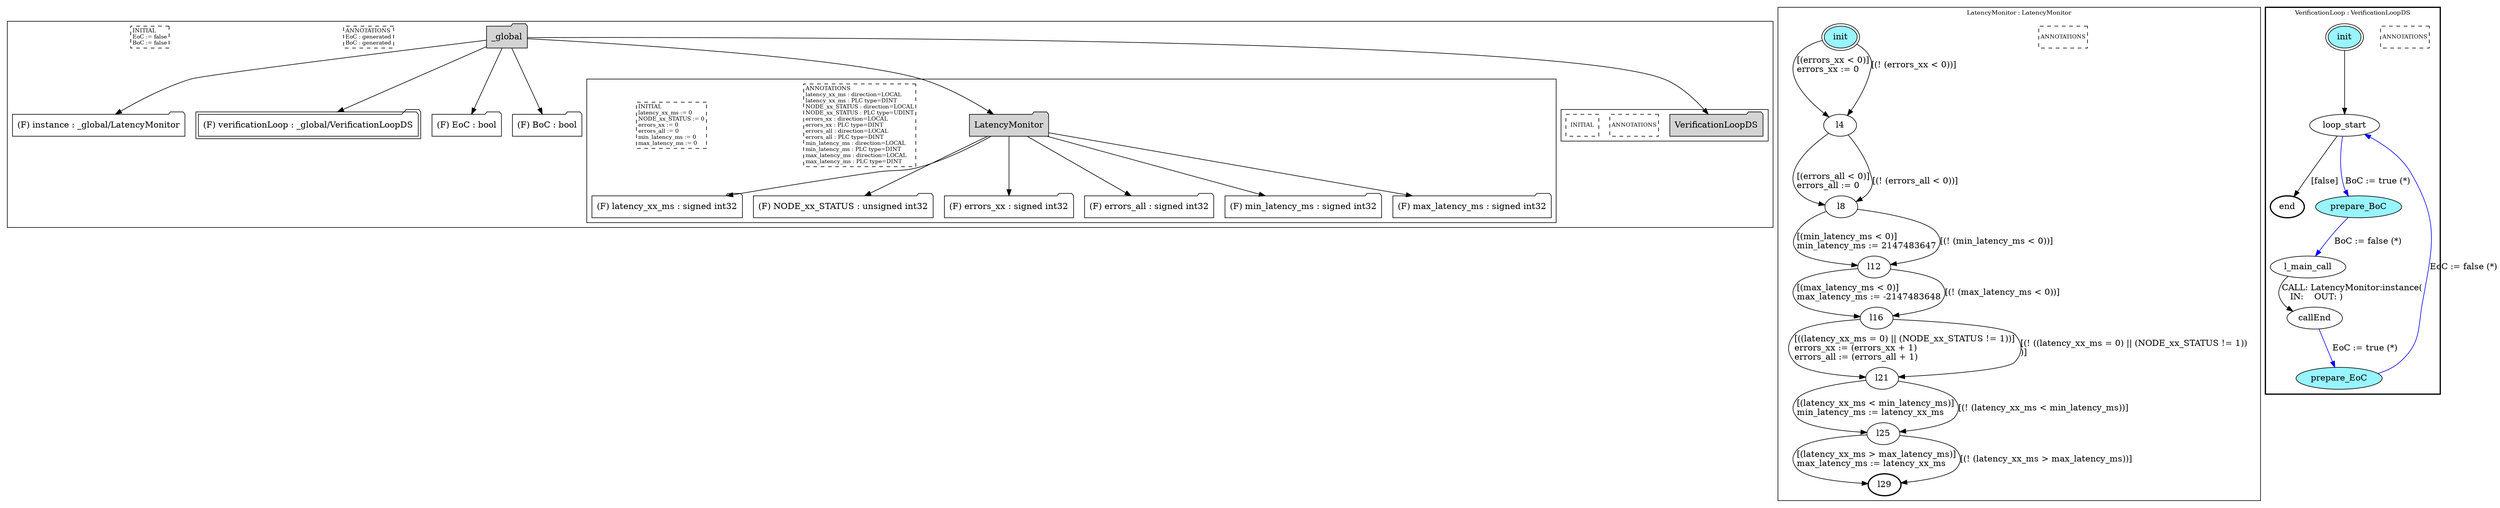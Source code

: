 digraph G {
	subgraph cluster__global1629241006 {
		node [shape="folder", style="filled"];
		//label="_global";
		_global1629241006 [label="_global"];
		_global1629241006 -> instance2116548099;
		instance2116548099 [label = "(F) instance : _global/LatencyMonitor", fillcolor="white" ];
		_global1629241006 -> verificationLoop389464548;
		verificationLoop389464548 [label = "(F) verificationLoop : _global/VerificationLoopDS", fillcolor="white" , peripheries=2];
		_global1629241006 -> EoC1871079355;
		EoC1871079355 [label = "(F) EoC : bool", fillcolor="white" ];
		_global1629241006 -> BoC848187074;
		BoC848187074 [label = "(F) BoC : bool", fillcolor="white" ];
		_global1629241006 -> LatencyMonitor333447190;
		subgraph cluster_LatencyMonitor333447190 {
			node [shape="folder", style="filled"];
			//label="LatencyMonitor";
			LatencyMonitor333447190 [label="LatencyMonitor"];
			LatencyMonitor333447190 -> latency_xx_ms1038754411;
			latency_xx_ms1038754411 [label = "(F) latency_xx_ms : signed int32", fillcolor="white" ];
			LatencyMonitor333447190 -> NODE_xx_STATUS2089942662;
			NODE_xx_STATUS2089942662 [label = "(F) NODE_xx_STATUS : unsigned int32", fillcolor="white" ];
			LatencyMonitor333447190 -> errors_xx43734323;
			errors_xx43734323 [label = "(F) errors_xx : signed int32", fillcolor="white" ];
			LatencyMonitor333447190 -> errors_all594043354;
			errors_all594043354 [label = "(F) errors_all : signed int32", fillcolor="white" ];
			LatencyMonitor333447190 -> min_latency_ms1186328673;
			min_latency_ms1186328673 [label = "(F) min_latency_ms : signed int32", fillcolor="white" ];
			LatencyMonitor333447190 -> max_latency_ms1124131392;
			max_latency_ms1124131392 [label = "(F) max_latency_ms : signed int32", fillcolor="white" ];
			
			annotations_pseudonode_LatencyMonitor333447190 [
				label="ANNOTATIONS\llatency_xx_ms : direction=LOCAL\llatency_xx_ms : PLC type=DINT\lNODE_xx_STATUS : direction=LOCAL\lNODE_xx_STATUS : PLC type=UDINT\lerrors_xx : direction=LOCAL\lerrors_xx : PLC type=DINT\lerrors_all : direction=LOCAL\lerrors_all : PLC type=DINT\lmin_latency_ms : direction=LOCAL\lmin_latency_ms : PLC type=DINT\lmax_latency_ms : direction=LOCAL\lmax_latency_ms : PLC type=DINT\l",
				fontsize=9, margin="0.04,0.04", fillcolor="white", shape="rectangle", style="dashed"];
			initamt_pseudonode_LatencyMonitor333447190 [
				label="INITIAL\llatency_xx_ms := 0\lNODE_xx_STATUS := 0\lerrors_xx := 0\lerrors_all := 0\lmin_latency_ms := 0\lmax_latency_ms := 0\l",
				fontsize=9, margin="0.04,0.04", fillcolor="lightyellow", shape="rectangle", style="dashed"];
		}
		_global1629241006 -> VerificationLoopDS1493755606;
		subgraph cluster_VerificationLoopDS1493755606 {
			node [shape="folder", style="filled"];
			//label="VerificationLoopDS";
			VerificationLoopDS1493755606 [label="VerificationLoopDS"];
			
			annotations_pseudonode_VerificationLoopDS1493755606 [
				label="ANNOTATIONS",
				fontsize=9, margin="0.04,0.04", fillcolor="white", shape="rectangle", style="dashed"];
			initamt_pseudonode_VerificationLoopDS1493755606 [
				label="INITIAL",
				fontsize=9, margin="0.04,0.04", fillcolor="lightyellow", shape="rectangle", style="dashed"];
		}
		
		annotations_pseudonode__global1629241006 [
			label="ANNOTATIONS\lEoC : generated\lBoC : generated\l",
			fontsize=9, margin="0.04,0.04", fillcolor="white", shape="rectangle", style="dashed"];
		initamt_pseudonode__global1629241006 [
			label="INITIAL\lEoC := false\lBoC := false\l",
			fontsize=9, margin="0.04,0.04", fillcolor="lightyellow", shape="rectangle", style="dashed"];
	}
	subgraph clusterLatencyMonitor {
		node [style="filled"];
		color="black";
		fontsize=10;
		ranksep=0.4;
		
		label="LatencyMonitor : LatencyMonitor";
		
		annotations_pseudonode_LatencyMonitor [
			label="ANNOTATIONS",
			fontsize=9, margin="0.04,0.04", fillcolor="white", shape="rectangle", style="dashed"];
		
		init_LatencyMonitor [label="init", color="black", fillcolor="cadetblue1", peripheries=2, shape="ellipse"];
		l4_LatencyMonitor [label="l4", color="black", fillcolor="white", shape="ellipse"];
		l8_LatencyMonitor [label="l8", color="black", fillcolor="white", shape="ellipse"];
		l12_LatencyMonitor [label="l12", color="black", fillcolor="white", shape="ellipse"];
		l16_LatencyMonitor [label="l16", color="black", fillcolor="white", shape="ellipse"];
		l21_LatencyMonitor [label="l21", color="black", fillcolor="white", shape="ellipse"];
		l25_LatencyMonitor [label="l25", color="black", fillcolor="white", shape="ellipse"];
		l29_LatencyMonitor [label="l29", color="black", fillcolor="white", style=bold, shape="ellipse"];
		init_LatencyMonitor -> l4_LatencyMonitor [color="black", label="[(errors_xx < 0)]\lerrors_xx := 0\l"];
		init_LatencyMonitor -> l4_LatencyMonitor [color="black", label="[(! (errors_xx < 0))]"];
		l4_LatencyMonitor -> l8_LatencyMonitor [color="black", label="[(errors_all < 0)]\lerrors_all := 0\l"];
		l4_LatencyMonitor -> l8_LatencyMonitor [color="black", label="[(! (errors_all < 0))]"];
		l8_LatencyMonitor -> l12_LatencyMonitor [color="black", label="[(min_latency_ms < 0)]\lmin_latency_ms := 2147483647\l"];
		l8_LatencyMonitor -> l12_LatencyMonitor [color="black", label="[(! (min_latency_ms < 0))]"];
		l12_LatencyMonitor -> l16_LatencyMonitor [color="black", label="[(max_latency_ms < 0)]\lmax_latency_ms := -2147483648\l"];
		l12_LatencyMonitor -> l16_LatencyMonitor [color="black", label="[(! (max_latency_ms < 0))]"];
		l16_LatencyMonitor -> l21_LatencyMonitor [color="black", label="[((latency_xx_ms = 0) || (NODE_xx_STATUS != 1))]\lerrors_xx := (errors_xx + 1)\lerrors_all := (errors_all + 1)\l"];
		l16_LatencyMonitor -> l21_LatencyMonitor [color="black", label="[(! ((latency_xx_ms = 0) || (NODE_xx_STATUS != 1))\l)]\l"];
		l21_LatencyMonitor -> l25_LatencyMonitor [color="black", label="[(latency_xx_ms < min_latency_ms)]\lmin_latency_ms := latency_xx_ms\l"];
		l21_LatencyMonitor -> l25_LatencyMonitor [color="black", label="[(! (latency_xx_ms < min_latency_ms))]"];
		l25_LatencyMonitor -> l29_LatencyMonitor [color="black", label="[(latency_xx_ms > max_latency_ms)]\lmax_latency_ms := latency_xx_ms\l"];
		l25_LatencyMonitor -> l29_LatencyMonitor [color="black", label="[(! (latency_xx_ms > max_latency_ms))]"];
	}
	subgraph clusterVerificationLoop {
		node [style="filled"];
		style=bold;
		color="black";
		fontsize=10;
		ranksep=0.4;
		
		label="VerificationLoop : VerificationLoopDS";
		
		annotations_pseudonode_VerificationLoop [
			label="ANNOTATIONS",
			fontsize=9, margin="0.04,0.04", fillcolor="white", shape="rectangle", style="dashed"];
		
		init_VerificationLoop [label="init", color="black", fillcolor="cadetblue1", peripheries=2, shape="ellipse"];
		end_VerificationLoop [label="end", color="black", fillcolor="cadetblue1", style=bold, shape="ellipse"];
		loop_start_VerificationLoop [label="loop_start", color="black", fillcolor="white", shape="ellipse"];
		prepare_BoC_VerificationLoop [label="prepare_BoC", color="black", fillcolor="cadetblue1", shape="ellipse"];
		l_main_call_VerificationLoop [label="l_main_call", color="black", fillcolor="white", shape="ellipse"];
		callEnd_VerificationLoop [label="callEnd", color="black", fillcolor="white", shape="ellipse"];
		prepare_EoC_VerificationLoop [label="prepare_EoC", color="black", fillcolor="cadetblue1", shape="ellipse"];
		init_VerificationLoop -> loop_start_VerificationLoop [color="black", label=""];
		loop_start_VerificationLoop -> prepare_BoC_VerificationLoop [color="blue", label="BoC := true (*)"];
		prepare_BoC_VerificationLoop -> l_main_call_VerificationLoop [color="blue", label="BoC := false (*)"];
		l_main_call_VerificationLoop -> callEnd_VerificationLoop [color="black", label="CALL: LatencyMonitor:instance(\l   IN:    OUT: )\l"];
		callEnd_VerificationLoop -> prepare_EoC_VerificationLoop [color="blue", label="EoC := true (*)"];
		prepare_EoC_VerificationLoop -> loop_start_VerificationLoop [color="blue", label="EoC := false (*)"];
		loop_start_VerificationLoop -> end_VerificationLoop [color="black", label="[false]"];
	}
}

